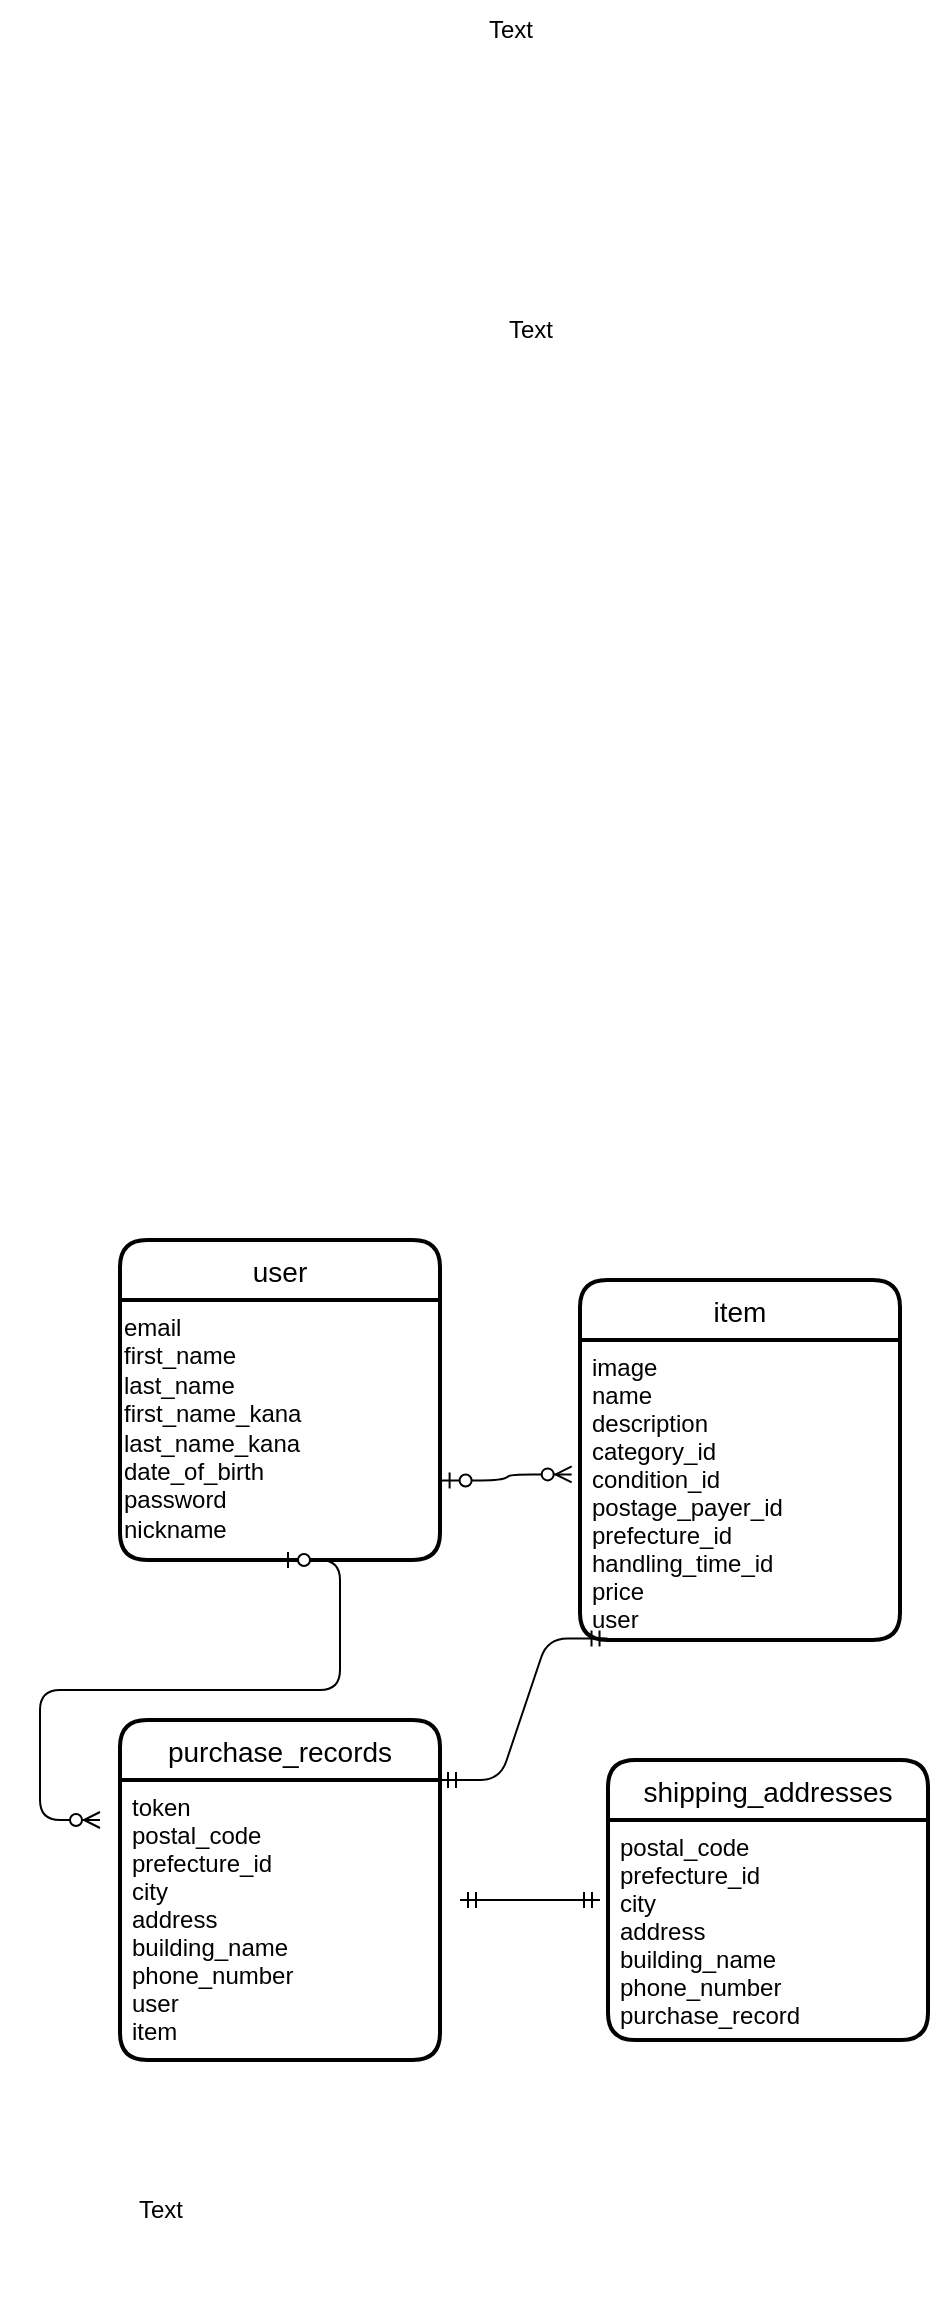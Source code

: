 <mxfile>
    <diagram id="3jnz-Bd_cNTXeOv_hO3u" name="ページ1">
        <mxGraphModel dx="596" dy="1839" grid="1" gridSize="10" guides="1" tooltips="1" connect="1" arrows="1" fold="1" page="1" pageScale="1" pageWidth="827" pageHeight="1169" math="0" shadow="0">
            <root>
                <mxCell id="0"/>
                <mxCell id="1" parent="0"/>
                <mxCell id="18" value="user" style="swimlane;childLayout=stackLayout;horizontal=1;startSize=30;horizontalStack=0;rounded=1;fontSize=14;fontStyle=0;strokeWidth=2;resizeParent=0;resizeLast=1;shadow=0;dashed=0;align=center;" vertex="1" parent="1">
                    <mxGeometry x="170" y="340" width="160" height="160" as="geometry"/>
                </mxCell>
                <mxCell id="26" value="email&amp;nbsp;&lt;br&gt;first_name&amp;nbsp;&lt;br&gt;last_name&amp;nbsp; &amp;nbsp;&lt;br&gt;first_name_kana&amp;nbsp; &amp;nbsp; &amp;nbsp;&lt;br&gt;last_name_kana&amp;nbsp; &amp;nbsp;&amp;nbsp;&lt;br&gt;date_of_birth&lt;br&gt;&lt;span style=&quot;background-color: initial;&quot;&gt;password&lt;/span&gt;&lt;span style=&quot;background-color: initial;&quot;&gt;&#9;&lt;/span&gt;&lt;div&gt;nickname&lt;/div&gt;" style="text;whiteSpace=wrap;html=1;" vertex="1" parent="18">
                    <mxGeometry y="30" width="160" height="130" as="geometry"/>
                </mxCell>
                <mxCell id="24" value="shipping_addresses" style="swimlane;childLayout=stackLayout;horizontal=1;startSize=30;horizontalStack=0;rounded=1;fontSize=14;fontStyle=0;strokeWidth=2;resizeParent=0;resizeLast=1;shadow=0;dashed=0;align=center;" vertex="1" parent="1">
                    <mxGeometry x="414" y="600" width="160" height="140" as="geometry"/>
                </mxCell>
                <mxCell id="25" value="postal_code&#10;prefecture_id&#10;city&#10;address&#10;building_name&#10;phone_number&#10;purchase_record" style="align=left;strokeColor=none;fillColor=none;spacingLeft=4;fontSize=12;verticalAlign=top;resizable=0;rotatable=0;part=1;" vertex="1" parent="24">
                    <mxGeometry y="30" width="160" height="110" as="geometry"/>
                </mxCell>
                <mxCell id="28" value="Text" style="text;html=1;align=center;verticalAlign=middle;resizable=0;points=[];autosize=1;strokeColor=none;fillColor=none;" vertex="1" parent="1">
                    <mxGeometry x="350" y="-130" width="50" height="30" as="geometry"/>
                </mxCell>
                <mxCell id="29" value="Text" style="text;html=1;align=center;verticalAlign=middle;resizable=0;points=[];autosize=1;strokeColor=none;fillColor=none;" vertex="1" parent="1">
                    <mxGeometry x="340" y="-280" width="50" height="30" as="geometry"/>
                </mxCell>
                <mxCell id="32" value="item" style="swimlane;childLayout=stackLayout;horizontal=1;startSize=30;horizontalStack=0;rounded=1;fontSize=14;fontStyle=0;strokeWidth=2;resizeParent=0;resizeLast=1;shadow=0;dashed=0;align=center;" vertex="1" parent="1">
                    <mxGeometry x="400" y="360" width="160" height="180" as="geometry"/>
                </mxCell>
                <mxCell id="33" value="image&#10;name&#10;description&#10;category_id&#10;condition_id&#10;postage_payer_id&#10;prefecture_id&#10;handling_time_id&#10;price&#10;user" style="align=left;strokeColor=none;fillColor=none;spacingLeft=4;fontSize=12;verticalAlign=top;resizable=0;rotatable=0;part=1;" vertex="1" parent="32">
                    <mxGeometry y="30" width="160" height="150" as="geometry"/>
                </mxCell>
                <mxCell id="35" value="Text" style="text;html=1;align=center;verticalAlign=middle;resizable=0;points=[];autosize=1;strokeColor=none;fillColor=none;" vertex="1" parent="1">
                    <mxGeometry x="110" y="780" width="160" height="90" as="geometry"/>
                </mxCell>
                <mxCell id="36" value="purchase_records" style="swimlane;childLayout=stackLayout;horizontal=1;startSize=30;horizontalStack=0;rounded=1;fontSize=14;fontStyle=0;strokeWidth=2;resizeParent=0;resizeLast=1;shadow=0;dashed=0;align=center;" vertex="1" parent="1">
                    <mxGeometry x="170" y="580" width="160" height="170" as="geometry"/>
                </mxCell>
                <mxCell id="37" value="token&#10;postal_code&#10;prefecture_id&#10;city&#10;address&#10;building_name&#10;phone_number&#10;user&#10;item" style="align=left;strokeColor=none;fillColor=none;spacingLeft=4;fontSize=12;verticalAlign=top;resizable=0;rotatable=0;part=1;" vertex="1" parent="36">
                    <mxGeometry y="30" width="160" height="140" as="geometry"/>
                </mxCell>
                <mxCell id="38" value="" style="edgeStyle=entityRelationEdgeStyle;fontSize=12;html=1;endArrow=ERzeroToMany;startArrow=ERzeroToOne;entryX=-0.026;entryY=0.448;entryDx=0;entryDy=0;entryPerimeter=0;exitX=1.005;exitY=0.694;exitDx=0;exitDy=0;exitPerimeter=0;" edge="1" parent="1" source="26" target="33">
                    <mxGeometry width="100" height="100" relative="1" as="geometry">
                        <mxPoint x="310" y="500" as="sourcePoint"/>
                        <mxPoint x="410" y="400" as="targetPoint"/>
                    </mxGeometry>
                </mxCell>
                <mxCell id="39" value="" style="edgeStyle=entityRelationEdgeStyle;fontSize=12;html=1;endArrow=ERzeroToMany;startArrow=ERzeroToOne;exitX=0.5;exitY=1;exitDx=0;exitDy=0;" edge="1" parent="1" source="26">
                    <mxGeometry width="100" height="100" relative="1" as="geometry">
                        <mxPoint x="320" y="610" as="sourcePoint"/>
                        <mxPoint x="160" y="630" as="targetPoint"/>
                    </mxGeometry>
                </mxCell>
                <mxCell id="40" value="" style="edgeStyle=entityRelationEdgeStyle;fontSize=12;html=1;endArrow=ERmandOne;startArrow=ERmandOne;entryX=0.086;entryY=0.995;entryDx=0;entryDy=0;entryPerimeter=0;" edge="1" parent="1" target="33">
                    <mxGeometry width="100" height="100" relative="1" as="geometry">
                        <mxPoint x="330" y="610" as="sourcePoint"/>
                        <mxPoint x="420" y="510" as="targetPoint"/>
                    </mxGeometry>
                </mxCell>
                <mxCell id="41" value="" style="edgeStyle=entityRelationEdgeStyle;fontSize=12;html=1;endArrow=ERmandOne;startArrow=ERmandOne;" edge="1" parent="1">
                    <mxGeometry width="100" height="100" relative="1" as="geometry">
                        <mxPoint x="340" y="670" as="sourcePoint"/>
                        <mxPoint x="410" y="670" as="targetPoint"/>
                    </mxGeometry>
                </mxCell>
            </root>
        </mxGraphModel>
    </diagram>
</mxfile>